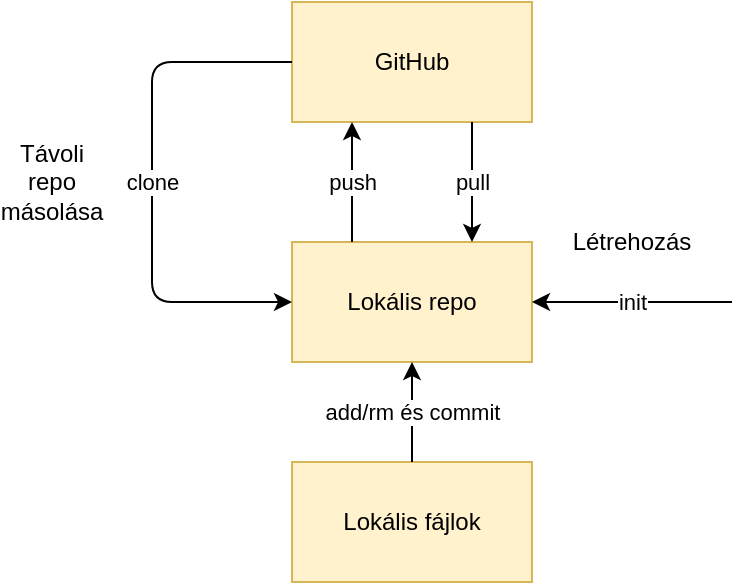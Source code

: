 <mxfile version="13.7.2" type="device"><diagram id="wCUXOrXy593_ti2iX6to" name="Page-1"><mxGraphModel dx="525" dy="425" grid="1" gridSize="10" guides="1" tooltips="1" connect="1" arrows="1" fold="1" page="1" pageScale="1" pageWidth="827" pageHeight="1169" math="0" shadow="0"><root><mxCell id="0"/><mxCell id="1" parent="0"/><mxCell id="2XVOu-uZW35_pSMClIHJ-1" value="GitHub" style="rounded=0;whiteSpace=wrap;html=1;fillColor=#fff2cc;strokeColor=#d6b656;" vertex="1" parent="1"><mxGeometry x="320" y="120" width="120" height="60" as="geometry"/></mxCell><mxCell id="2XVOu-uZW35_pSMClIHJ-2" value="Lokális repo" style="rounded=0;whiteSpace=wrap;html=1;fillColor=#fff2cc;strokeColor=#d6b656;" vertex="1" parent="1"><mxGeometry x="320" y="240" width="120" height="60" as="geometry"/></mxCell><mxCell id="2XVOu-uZW35_pSMClIHJ-3" value="Lokális fájlok" style="rounded=0;whiteSpace=wrap;html=1;fillColor=#fff2cc;strokeColor=#d6b656;" vertex="1" parent="1"><mxGeometry x="320" y="350" width="120" height="60" as="geometry"/></mxCell><mxCell id="2XVOu-uZW35_pSMClIHJ-4" value="add/rm és commit" style="endArrow=classic;html=1;" edge="1" parent="1" source="2XVOu-uZW35_pSMClIHJ-3" target="2XVOu-uZW35_pSMClIHJ-2"><mxGeometry width="50" height="50" relative="1" as="geometry"><mxPoint x="390" y="570" as="sourcePoint"/><mxPoint x="440" y="520" as="targetPoint"/></mxGeometry></mxCell><mxCell id="2XVOu-uZW35_pSMClIHJ-5" value="push" style="endArrow=classic;html=1;entryX=0.25;entryY=1;entryDx=0;entryDy=0;exitX=0.25;exitY=0;exitDx=0;exitDy=0;" edge="1" parent="1" source="2XVOu-uZW35_pSMClIHJ-2" target="2XVOu-uZW35_pSMClIHJ-1"><mxGeometry width="50" height="50" relative="1" as="geometry"><mxPoint x="390" y="360" as="sourcePoint"/><mxPoint x="390" y="310" as="targetPoint"/></mxGeometry></mxCell><mxCell id="2XVOu-uZW35_pSMClIHJ-8" value="pull" style="endArrow=classic;html=1;entryX=0.75;entryY=0;entryDx=0;entryDy=0;exitX=0.75;exitY=1;exitDx=0;exitDy=0;" edge="1" parent="1" source="2XVOu-uZW35_pSMClIHJ-1" target="2XVOu-uZW35_pSMClIHJ-2"><mxGeometry width="50" height="50" relative="1" as="geometry"><mxPoint x="400" y="180" as="sourcePoint"/><mxPoint x="410" y="260" as="targetPoint"/></mxGeometry></mxCell><mxCell id="2XVOu-uZW35_pSMClIHJ-9" value="init" style="endArrow=classic;html=1;entryX=1;entryY=0.5;entryDx=0;entryDy=0;" edge="1" parent="1" target="2XVOu-uZW35_pSMClIHJ-2"><mxGeometry width="50" height="50" relative="1" as="geometry"><mxPoint x="540" y="270" as="sourcePoint"/><mxPoint x="360" y="190" as="targetPoint"/></mxGeometry></mxCell><mxCell id="2XVOu-uZW35_pSMClIHJ-10" value="Létrehozás" style="text;html=1;strokeColor=none;fillColor=none;align=center;verticalAlign=middle;whiteSpace=wrap;rounded=0;" vertex="1" parent="1"><mxGeometry x="470" y="230" width="40" height="20" as="geometry"/></mxCell><mxCell id="2XVOu-uZW35_pSMClIHJ-11" value="clone" style="endArrow=classic;html=1;entryX=0;entryY=0.5;entryDx=0;entryDy=0;exitX=0;exitY=0.5;exitDx=0;exitDy=0;" edge="1" parent="1" source="2XVOu-uZW35_pSMClIHJ-1" target="2XVOu-uZW35_pSMClIHJ-2"><mxGeometry width="50" height="50" relative="1" as="geometry"><mxPoint x="550" y="280" as="sourcePoint"/><mxPoint x="450" y="280" as="targetPoint"/><Array as="points"><mxPoint x="250" y="150"/><mxPoint x="250" y="270"/></Array></mxGeometry></mxCell><mxCell id="2XVOu-uZW35_pSMClIHJ-13" value="Távoli repo másolása" style="text;html=1;strokeColor=none;fillColor=none;align=center;verticalAlign=middle;whiteSpace=wrap;rounded=0;" vertex="1" parent="1"><mxGeometry x="180" y="200" width="40" height="20" as="geometry"/></mxCell></root></mxGraphModel></diagram></mxfile>